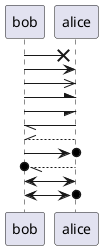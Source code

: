 @startuml
bob ->x alice
bob -> alice
bob ->> alice
bob -\ alice
bob -/ alice
bob \\- alice
bob //-- alice
bob ->o alice
bob o\\-- alice

bob <-> alice
bob <->o alice
@enduml
